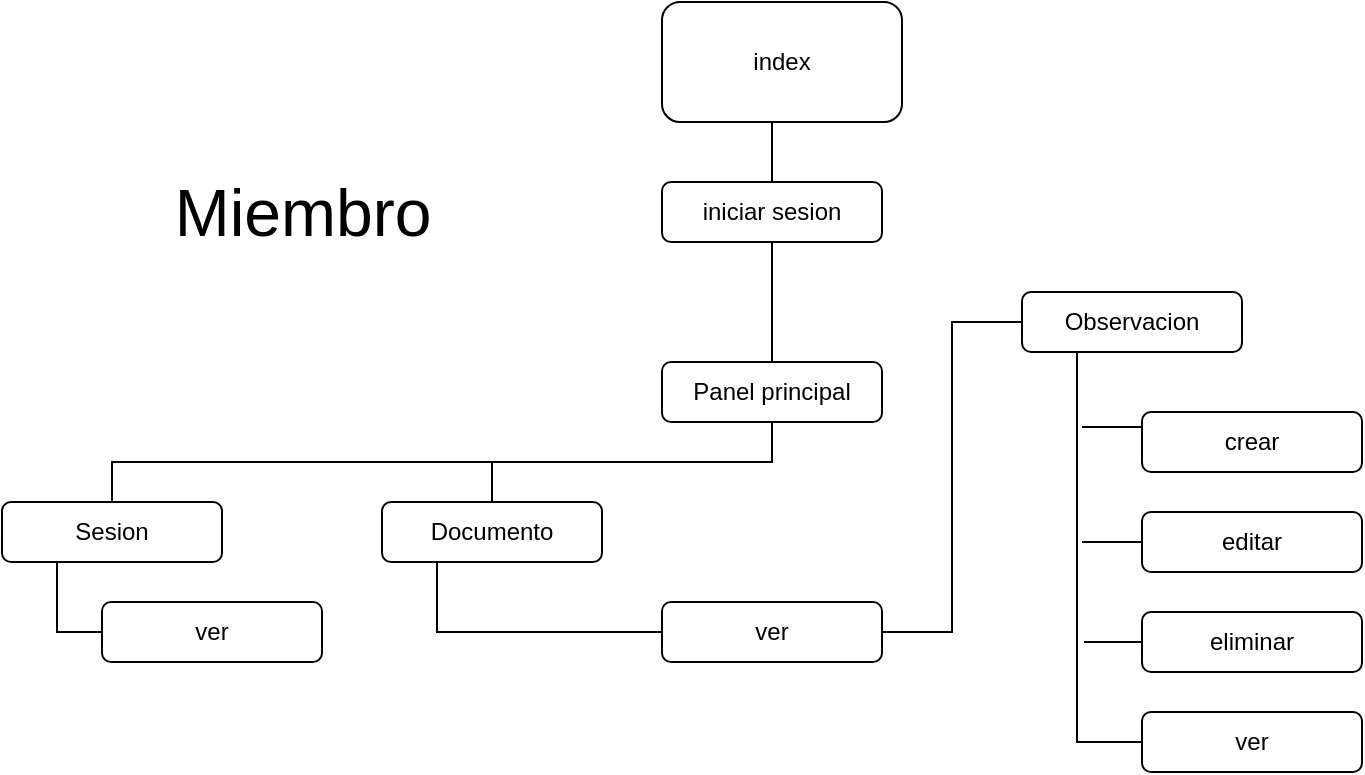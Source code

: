 <mxfile version="18.1.1" type="device"><diagram id="9fHOdQ3UxAWjC8PaF1d9" name="Page-1"><mxGraphModel dx="1164" dy="591" grid="1" gridSize="10" guides="1" tooltips="1" connect="1" arrows="1" fold="1" page="1" pageScale="1" pageWidth="827" pageHeight="1169" math="0" shadow="0"><root><mxCell id="0"/><mxCell id="1" parent="0"/><mxCell id="a6P4ygkt9qD2NCZbTxZr-4" style="edgeStyle=orthogonalEdgeStyle;rounded=0;orthogonalLoop=1;jettySize=auto;html=1;exitX=0.5;exitY=1;exitDx=0;exitDy=0;entryX=0.5;entryY=0;entryDx=0;entryDy=0;endArrow=none;endFill=0;" parent="1" source="a6P4ygkt9qD2NCZbTxZr-1" target="a6P4ygkt9qD2NCZbTxZr-3" edge="1"><mxGeometry relative="1" as="geometry"/></mxCell><mxCell id="a6P4ygkt9qD2NCZbTxZr-1" value="index" style="rounded=1;whiteSpace=wrap;html=1;" parent="1" vertex="1"><mxGeometry x="360" y="20" width="120" height="60" as="geometry"/></mxCell><mxCell id="a6P4ygkt9qD2NCZbTxZr-3" value="iniciar sesion" style="rounded=1;whiteSpace=wrap;html=1;" parent="1" vertex="1"><mxGeometry x="360" y="110" width="110" height="30" as="geometry"/></mxCell><mxCell id="a6P4ygkt9qD2NCZbTxZr-65" style="edgeStyle=orthogonalEdgeStyle;rounded=0;orthogonalLoop=1;jettySize=auto;html=1;exitX=0.5;exitY=1;exitDx=0;exitDy=0;endArrow=none;endFill=0;" parent="1" source="a6P4ygkt9qD2NCZbTxZr-32" target="a6P4ygkt9qD2NCZbTxZr-46" edge="1"><mxGeometry relative="1" as="geometry"/></mxCell><mxCell id="a6P4ygkt9qD2NCZbTxZr-67" style="edgeStyle=orthogonalEdgeStyle;rounded=0;orthogonalLoop=1;jettySize=auto;html=1;exitX=0.5;exitY=0;exitDx=0;exitDy=0;entryX=0.5;entryY=1;entryDx=0;entryDy=0;endArrow=none;endFill=0;" parent="1" source="a6P4ygkt9qD2NCZbTxZr-32" target="a6P4ygkt9qD2NCZbTxZr-3" edge="1"><mxGeometry relative="1" as="geometry"/></mxCell><mxCell id="a6P4ygkt9qD2NCZbTxZr-32" value="Panel principal" style="rounded=1;whiteSpace=wrap;html=1;" parent="1" vertex="1"><mxGeometry x="360" y="200" width="110" height="30" as="geometry"/></mxCell><mxCell id="a6P4ygkt9qD2NCZbTxZr-43" style="edgeStyle=orthogonalEdgeStyle;rounded=0;orthogonalLoop=1;jettySize=auto;html=1;exitX=0.25;exitY=1;exitDx=0;exitDy=0;entryX=0;entryY=0.5;entryDx=0;entryDy=0;endArrow=none;endFill=0;" parent="1" source="a6P4ygkt9qD2NCZbTxZr-34" target="a6P4ygkt9qD2NCZbTxZr-42" edge="1"><mxGeometry relative="1" as="geometry"/></mxCell><mxCell id="a6P4ygkt9qD2NCZbTxZr-66" style="edgeStyle=orthogonalEdgeStyle;rounded=0;orthogonalLoop=1;jettySize=auto;html=1;exitX=0.5;exitY=0;exitDx=0;exitDy=0;endArrow=none;endFill=0;" parent="1" source="a6P4ygkt9qD2NCZbTxZr-34" edge="1"><mxGeometry relative="1" as="geometry"><mxPoint x="275" y="250" as="targetPoint"/></mxGeometry></mxCell><mxCell id="a6P4ygkt9qD2NCZbTxZr-34" value="Documento" style="rounded=1;whiteSpace=wrap;html=1;" parent="1" vertex="1"><mxGeometry x="220" y="270" width="110" height="30" as="geometry"/></mxCell><mxCell id="a6P4ygkt9qD2NCZbTxZr-64" style="edgeStyle=orthogonalEdgeStyle;rounded=0;orthogonalLoop=1;jettySize=auto;html=1;exitX=1;exitY=0.5;exitDx=0;exitDy=0;entryX=0;entryY=0.5;entryDx=0;entryDy=0;endArrow=none;endFill=0;" parent="1" source="a6P4ygkt9qD2NCZbTxZr-42" target="a6P4ygkt9qD2NCZbTxZr-55" edge="1"><mxGeometry relative="1" as="geometry"/></mxCell><mxCell id="a6P4ygkt9qD2NCZbTxZr-42" value="ver" style="rounded=1;whiteSpace=wrap;html=1;" parent="1" vertex="1"><mxGeometry x="360" y="320" width="110" height="30" as="geometry"/></mxCell><mxCell id="a6P4ygkt9qD2NCZbTxZr-45" style="edgeStyle=orthogonalEdgeStyle;rounded=0;orthogonalLoop=1;jettySize=auto;html=1;exitX=0.25;exitY=1;exitDx=0;exitDy=0;entryX=0;entryY=0.5;entryDx=0;entryDy=0;endArrow=none;endFill=0;" parent="1" source="a6P4ygkt9qD2NCZbTxZr-46" target="a6P4ygkt9qD2NCZbTxZr-53" edge="1"><mxGeometry relative="1" as="geometry"/></mxCell><mxCell id="a6P4ygkt9qD2NCZbTxZr-46" value="Sesion" style="rounded=1;whiteSpace=wrap;html=1;" parent="1" vertex="1"><mxGeometry x="30" y="270" width="110" height="30" as="geometry"/></mxCell><mxCell id="a6P4ygkt9qD2NCZbTxZr-53" value="ver" style="rounded=1;whiteSpace=wrap;html=1;" parent="1" vertex="1"><mxGeometry x="80" y="320" width="110" height="30" as="geometry"/></mxCell><mxCell id="a6P4ygkt9qD2NCZbTxZr-54" style="edgeStyle=orthogonalEdgeStyle;rounded=0;orthogonalLoop=1;jettySize=auto;html=1;exitX=0.25;exitY=1;exitDx=0;exitDy=0;entryX=0;entryY=0.5;entryDx=0;entryDy=0;endArrow=none;endFill=0;" parent="1" source="a6P4ygkt9qD2NCZbTxZr-55" target="a6P4ygkt9qD2NCZbTxZr-62" edge="1"><mxGeometry relative="1" as="geometry"/></mxCell><mxCell id="a6P4ygkt9qD2NCZbTxZr-55" value="Observacion" style="rounded=1;whiteSpace=wrap;html=1;" parent="1" vertex="1"><mxGeometry x="540" y="165" width="110" height="30" as="geometry"/></mxCell><mxCell id="a6P4ygkt9qD2NCZbTxZr-56" style="edgeStyle=orthogonalEdgeStyle;rounded=0;orthogonalLoop=1;jettySize=auto;html=1;exitX=0;exitY=0.25;exitDx=0;exitDy=0;endArrow=none;endFill=0;" parent="1" source="a6P4ygkt9qD2NCZbTxZr-57" edge="1"><mxGeometry relative="1" as="geometry"><mxPoint x="570" y="233" as="targetPoint"/></mxGeometry></mxCell><mxCell id="a6P4ygkt9qD2NCZbTxZr-57" value="crear" style="rounded=1;whiteSpace=wrap;html=1;" parent="1" vertex="1"><mxGeometry x="600" y="225" width="110" height="30" as="geometry"/></mxCell><mxCell id="a6P4ygkt9qD2NCZbTxZr-58" style="edgeStyle=orthogonalEdgeStyle;rounded=0;orthogonalLoop=1;jettySize=auto;html=1;exitX=0;exitY=0.5;exitDx=0;exitDy=0;endArrow=none;endFill=0;" parent="1" source="a6P4ygkt9qD2NCZbTxZr-59" edge="1"><mxGeometry relative="1" as="geometry"><mxPoint x="570" y="290" as="targetPoint"/></mxGeometry></mxCell><mxCell id="a6P4ygkt9qD2NCZbTxZr-59" value="editar" style="rounded=1;whiteSpace=wrap;html=1;" parent="1" vertex="1"><mxGeometry x="600" y="275" width="110" height="30" as="geometry"/></mxCell><mxCell id="a6P4ygkt9qD2NCZbTxZr-60" style="edgeStyle=orthogonalEdgeStyle;rounded=0;orthogonalLoop=1;jettySize=auto;html=1;exitX=0;exitY=0.5;exitDx=0;exitDy=0;endArrow=none;endFill=0;" parent="1" source="a6P4ygkt9qD2NCZbTxZr-61" edge="1"><mxGeometry relative="1" as="geometry"><mxPoint x="571" y="340" as="targetPoint"/></mxGeometry></mxCell><mxCell id="a6P4ygkt9qD2NCZbTxZr-61" value="eliminar" style="rounded=1;whiteSpace=wrap;html=1;" parent="1" vertex="1"><mxGeometry x="600" y="325" width="110" height="30" as="geometry"/></mxCell><mxCell id="a6P4ygkt9qD2NCZbTxZr-62" value="ver" style="rounded=1;whiteSpace=wrap;html=1;" parent="1" vertex="1"><mxGeometry x="600" y="375" width="110" height="30" as="geometry"/></mxCell><mxCell id="rBe1pL6xWYnDn9ng5U5_-1" value="&lt;font style=&quot;font-size: 33px;&quot;&gt;Miembro&lt;/font&gt;" style="text;html=1;align=center;verticalAlign=middle;resizable=0;points=[];autosize=1;strokeColor=none;fillColor=none;rounded=1;" vertex="1" parent="1"><mxGeometry x="110" y="110" width="140" height="30" as="geometry"/></mxCell></root></mxGraphModel></diagram></mxfile>